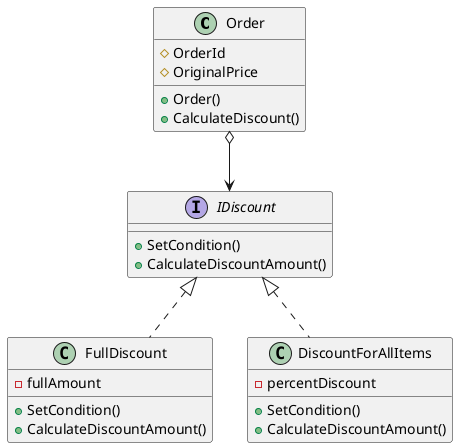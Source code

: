 @startuml Homework07ClassDiagram

class Order {
    # OrderId
    # OriginalPrice
    + Order()
    + CalculateDiscount()
}

interface IDiscount{
    + SetCondition()
    + CalculateDiscountAmount()
}

class FullDiscount{
    - fullAmount
    + SetCondition()
    + CalculateDiscountAmount()
}

class DiscountForAllItems{
    - percentDiscount
    + SetCondition()
    + CalculateDiscountAmount()
}

IDiscount <|.. FullDiscount
IDiscount <|.. DiscountForAllItems
Order o--> IDiscount

@enduml